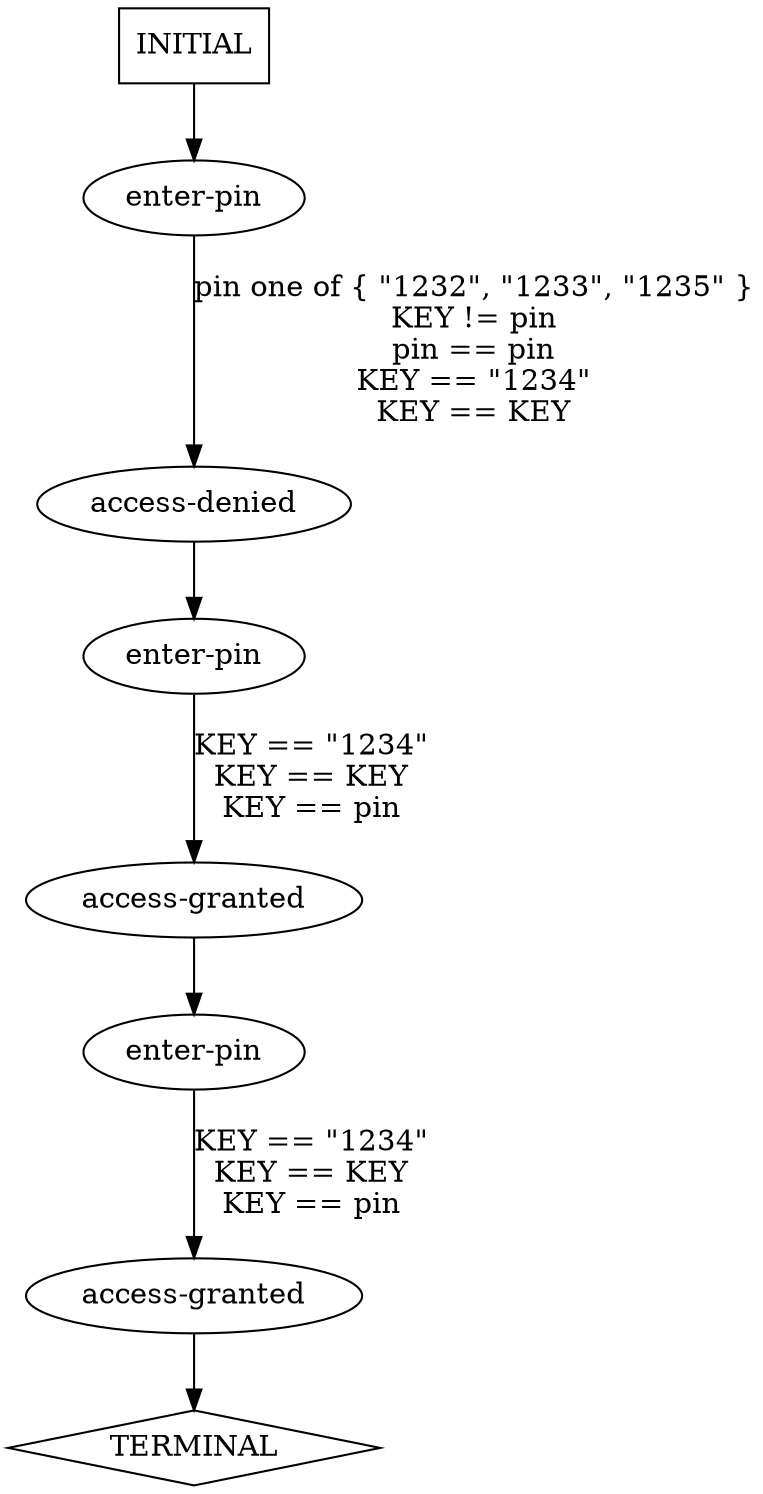 digraph {
  0 [label="access-denied"];
  1 [label="access-granted"];
  2 [label="access-granted"];
  3 [label="enter-pin"];
  4 [label="enter-pin"];
  5 [label="enter-pin"];
  6 [label="TERMINAL",shape=diamond];
  7 [label="INITIAL",shape=box];
0->4 [label="",];
1->5 [label="",];
2->6 [label="",];
3->0 [label="pin one of { \"1232\", \"1233\", \"1235\" }\nKEY != pin\npin == pin\nKEY == \"1234\"\nKEY == KEY",];
4->1 [label="KEY == \"1234\"\nKEY == KEY\nKEY == pin",];
5->2 [label="KEY == \"1234\"\nKEY == KEY\nKEY == pin",];
7->3 [label="",];
} // digraph {
